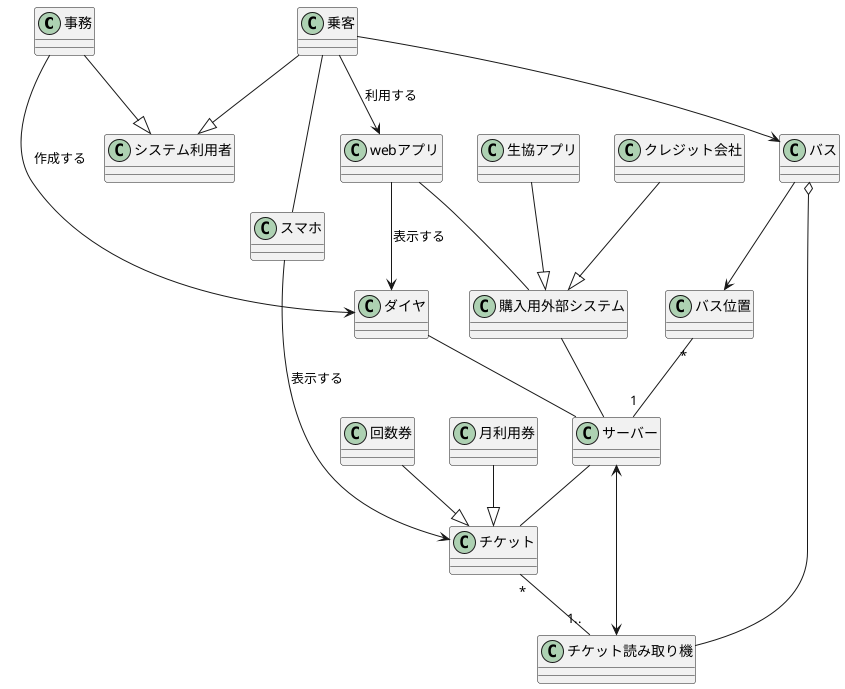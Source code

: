 @startuml test
class 事務 {

}

class システム利用者 {

}

class ダイヤ {

}

class 乗客 {

}

class スマホ {

}

class webアプリ {

}

class サーバー {

}

class 購入用外部システム {

}

class クレジット会社{

}

class 生協アプリ {

}

class チケット {

}

class 回数券 {

}

class 月利用券 {

}

class チケット読み取り機 {

}

class バス位置 {

}

class バス {

}

'関係'
事務 --> ダイヤ : 作成する
事務 --|> システム利用者
ダイヤ -- サーバー
webアプリ --> ダイヤ : 表示する
webアプリ -- 購入用外部システム
クレジット会社 --|> 購入用外部システム
生協アプリ --|> 購入用外部システム
購入用外部システム -- サーバー
乗客 --|> システム利用者
乗客 --> webアプリ : 利用する
乗客 -- スマホ
乗客 --> バス
スマホ --> チケット : 表示する
回数券 --|> チケット
月利用券 --|> チケット
チケット "*"--"1.." チケット読み取り機
バス o-- チケット読み取り機
バス --> バス位置
バス位置 "*"--"1" サーバー
サーバー <--> チケット読み取り機
サーバー -- チケット


@enduml
